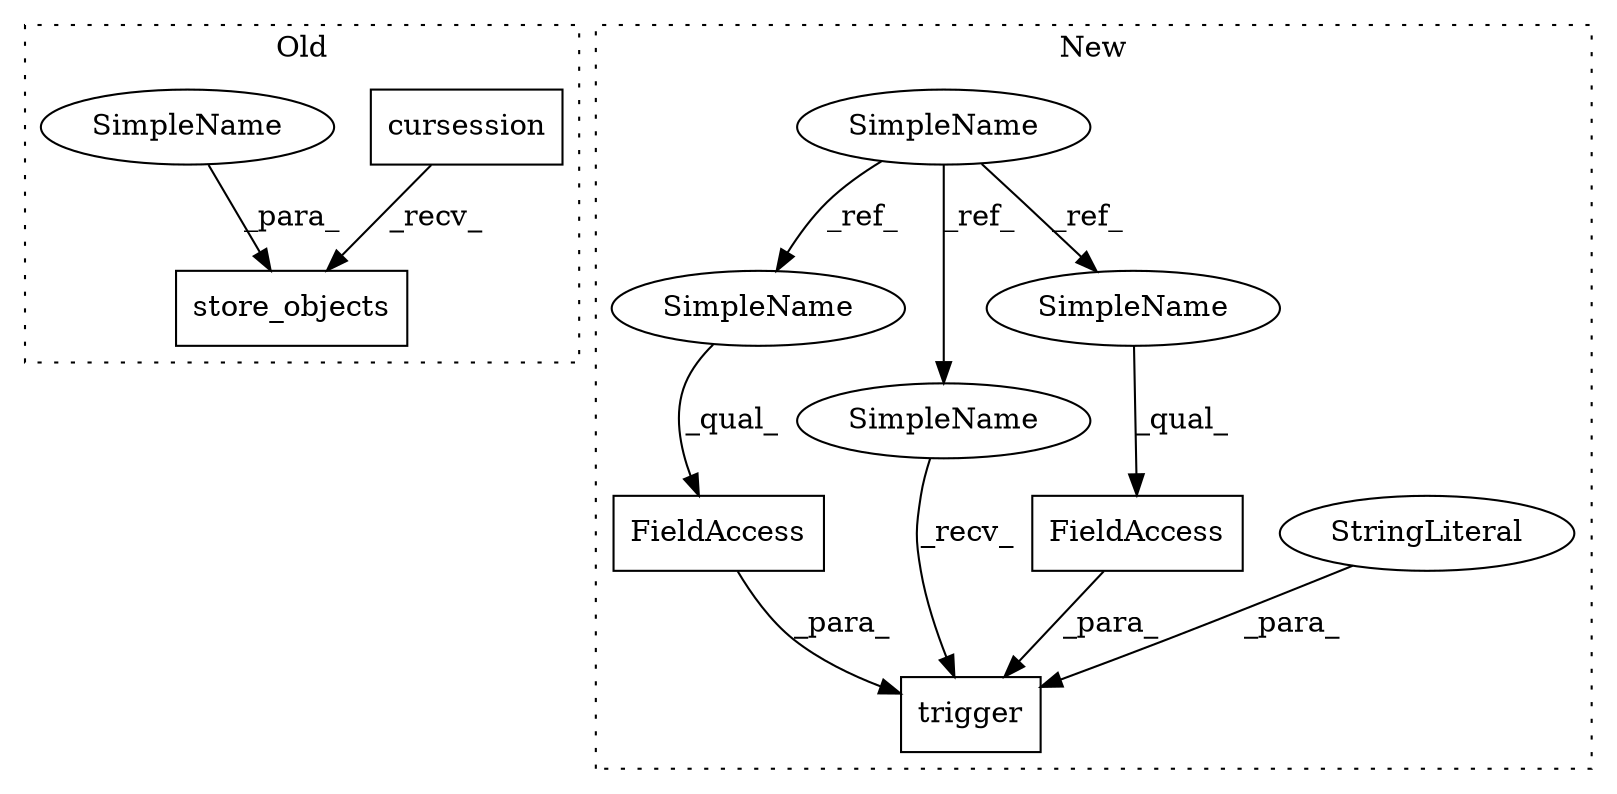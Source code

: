 digraph G {
subgraph cluster0 {
1 [label="cursession" a="32" s="876" l="12" shape="box"];
6 [label="store_objects" a="32" s="889,905" l="14,1" shape="box"];
11 [label="SimpleName" a="42" s="903" l="2" shape="ellipse"];
label = "Old";
style="dotted";
}
subgraph cluster1 {
2 [label="trigger" a="32" s="1000,1030" l="8,1" shape="box"];
3 [label="FieldAccess" a="22" s="1015" l="7" shape="box"];
4 [label="FieldAccess" a="22" s="1023" l="7" shape="box"];
5 [label="StringLiteral" a="45" s="1008" l="6" shape="ellipse"];
7 [label="SimpleName" a="42" s="754" l="2" shape="ellipse"];
8 [label="SimpleName" a="42" s="1023" l="2" shape="ellipse"];
9 [label="SimpleName" a="42" s="997" l="2" shape="ellipse"];
10 [label="SimpleName" a="42" s="1015" l="2" shape="ellipse"];
label = "New";
style="dotted";
}
1 -> 6 [label="_recv_"];
3 -> 2 [label="_para_"];
4 -> 2 [label="_para_"];
5 -> 2 [label="_para_"];
7 -> 8 [label="_ref_"];
7 -> 9 [label="_ref_"];
7 -> 10 [label="_ref_"];
8 -> 4 [label="_qual_"];
9 -> 2 [label="_recv_"];
10 -> 3 [label="_qual_"];
11 -> 6 [label="_para_"];
}